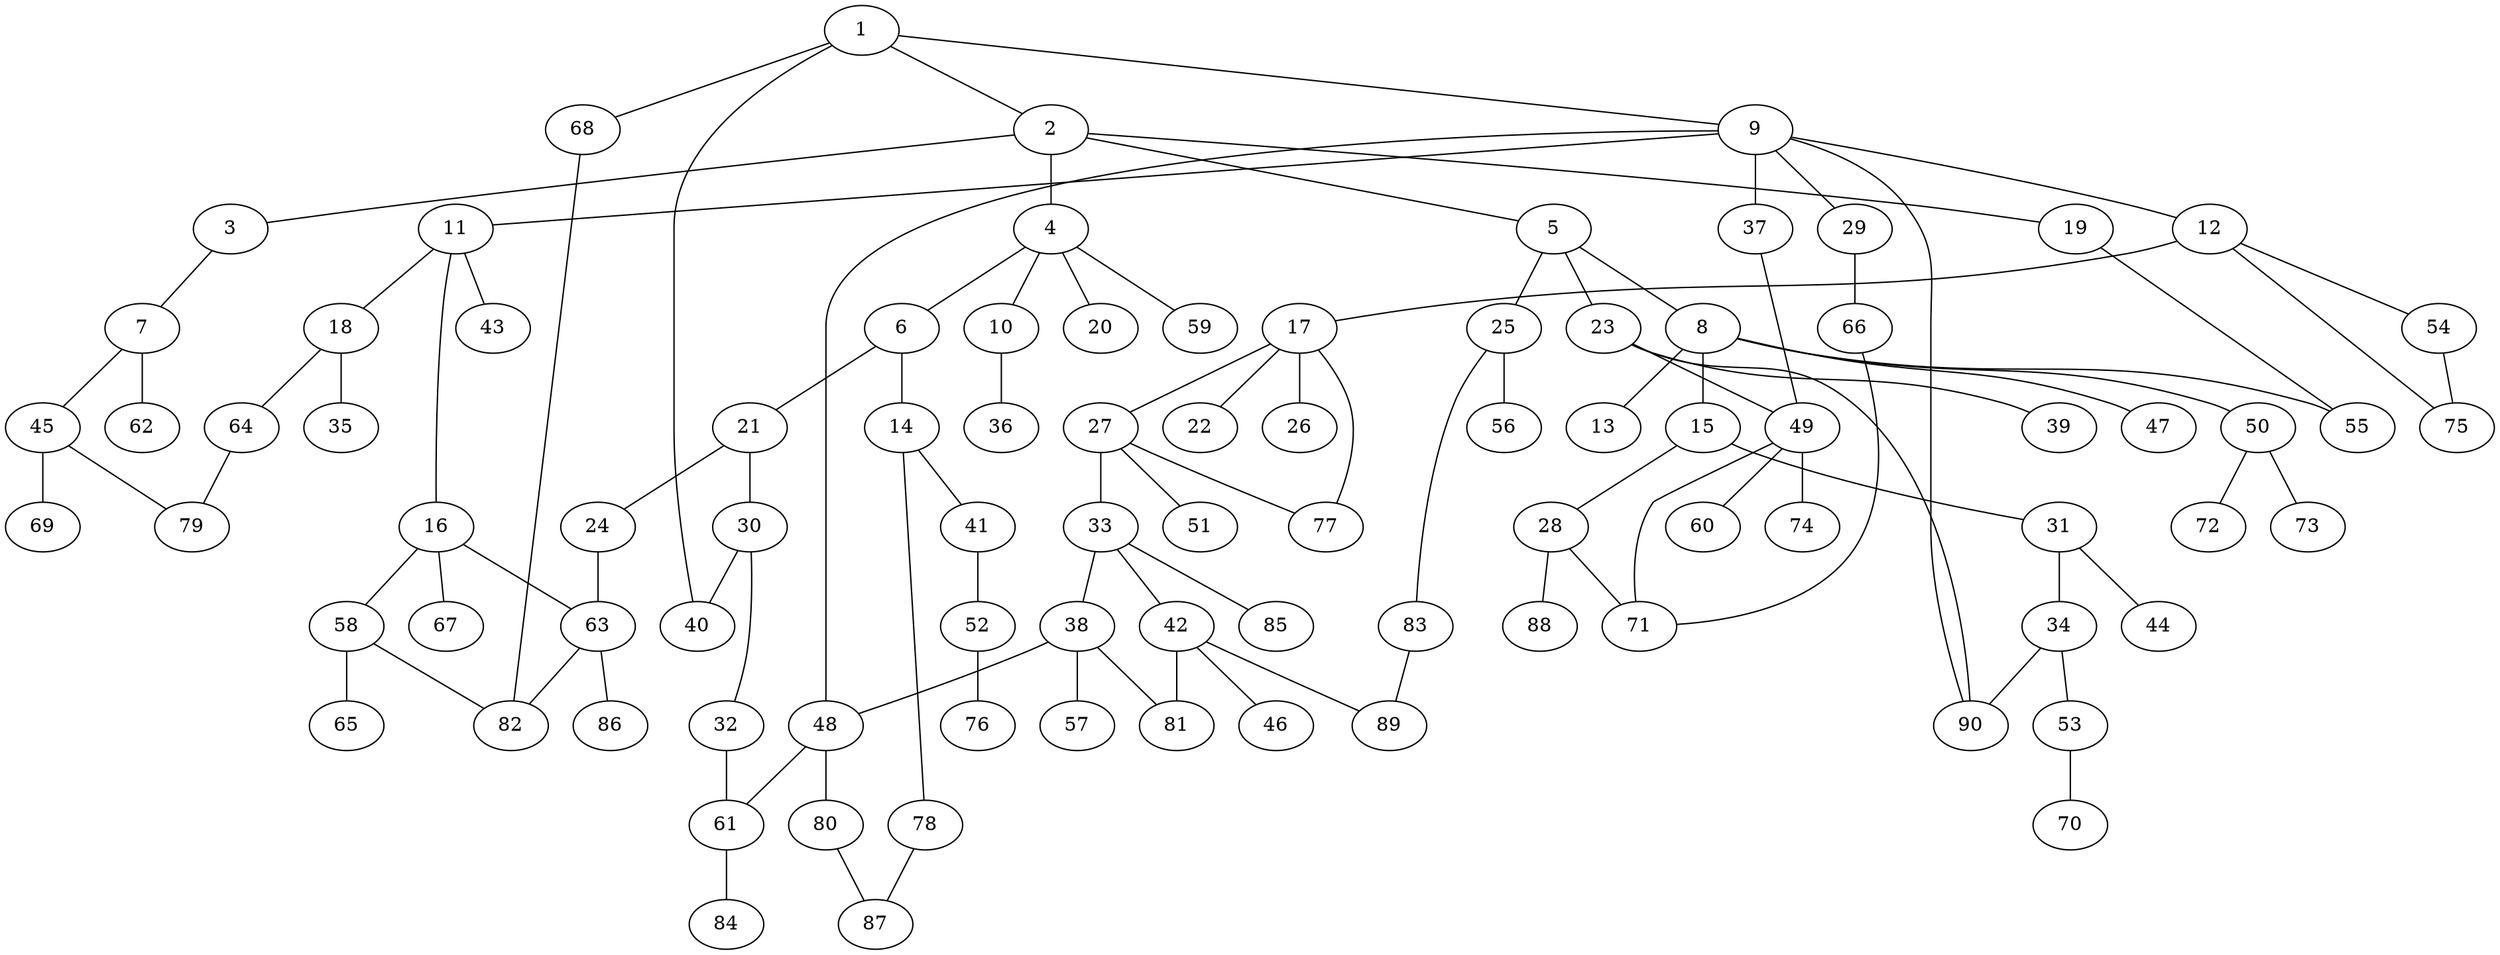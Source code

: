 graph graphname {1--2
1--9
1--40
1--68
2--3
2--4
2--5
2--19
3--7
4--6
4--10
4--20
4--59
5--8
5--23
5--25
6--14
6--21
7--45
7--62
8--13
8--15
8--47
8--50
8--55
9--11
9--12
9--29
9--37
9--48
9--90
10--36
11--16
11--18
11--43
12--17
12--54
12--75
14--41
14--78
15--28
15--31
16--58
16--63
16--67
17--22
17--26
17--27
17--77
18--35
18--64
19--55
21--24
21--30
23--39
23--49
23--90
24--63
25--56
25--83
27--33
27--51
27--77
28--71
28--88
29--66
30--32
30--40
31--34
31--44
32--61
33--38
33--42
33--85
34--53
34--90
37--49
38--48
38--57
38--81
41--52
42--46
42--81
42--89
45--69
45--79
48--61
48--80
49--60
49--71
49--74
50--72
50--73
52--76
53--70
54--75
58--65
58--82
61--84
63--82
63--86
64--79
66--71
68--82
78--87
80--87
83--89
}